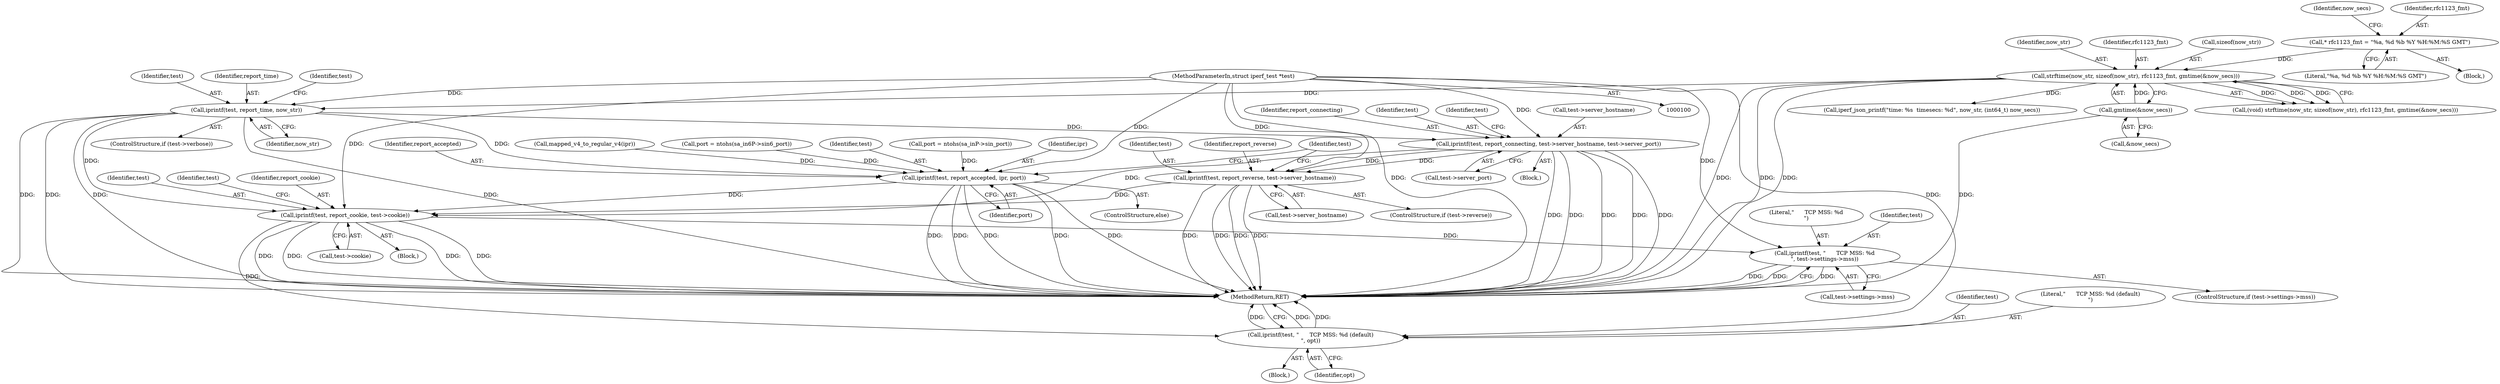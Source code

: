 digraph "0_iperf_91f2fa59e8ed80dfbf400add0164ee0e508e412a_49@pointer" {
"1000152" [label="(Call,iprintf(test, report_time, now_str))"];
"1000101" [label="(MethodParameterIn,struct iperf_test *test)"];
"1000124" [label="(Call,strftime(now_str, sizeof(now_str), rfc1123_fmt, gmtime(&now_secs)))"];
"1000105" [label="(Call,* rfc1123_fmt = \"%a, %d %b %Y %H:%M:%S GMT\")"];
"1000129" [label="(Call,gmtime(&now_secs))"];
"1000184" [label="(Call,iprintf(test, report_connecting, test->server_hostname, test->server_port))"];
"1000197" [label="(Call,iprintf(test, report_reverse, test->server_hostname))"];
"1000360" [label="(Call,iprintf(test, report_cookie, test->cookie))"];
"1000381" [label="(Call,iprintf(test, \"      TCP MSS: %d\n\", test->settings->mss))"];
"1000405" [label="(Call,iprintf(test, \"      TCP MSS: %d (default)\n\", opt))"];
"1000289" [label="(Call,iprintf(test, report_accepted, ipr, port))"];
"1000363" [label="(Call,test->cookie)"];
"1000125" [label="(Identifier,now_str)"];
"1000129" [label="(Call,gmtime(&now_secs))"];
"1000154" [label="(Identifier,report_time)"];
"1000291" [label="(Identifier,report_accepted)"];
"1000148" [label="(ControlStructure,if (test->verbose))"];
"1000117" [label="(Identifier,now_secs)"];
"1000159" [label="(Identifier,test)"];
"1000155" [label="(Identifier,now_str)"];
"1000384" [label="(Call,test->settings->mss)"];
"1000271" [label="(Call,mapped_v4_to_regular_v4(ipr))"];
"1000102" [label="(Block,)"];
"1000128" [label="(Identifier,rfc1123_fmt)"];
"1000190" [label="(Call,test->server_port)"];
"1000390" [label="(Block,)"];
"1000265" [label="(Call,port = ntohs(sa_in6P->sin6_port))"];
"1000382" [label="(Identifier,test)"];
"1000187" [label="(Call,test->server_hostname)"];
"1000408" [label="(Identifier,opt)"];
"1000405" [label="(Call,iprintf(test, \"      TCP MSS: %d (default)\n\", opt))"];
"1000360" [label="(Call,iprintf(test, report_cookie, test->cookie))"];
"1000130" [label="(Call,&now_secs)"];
"1000290" [label="(Identifier,test)"];
"1000288" [label="(ControlStructure,else)"];
"1000183" [label="(Block,)"];
"1000122" [label="(Call,(void) strftime(now_str, sizeof(now_str), rfc1123_fmt, gmtime(&now_secs)))"];
"1000296" [label="(Identifier,test)"];
"1000152" [label="(Call,iprintf(test, report_time, now_str))"];
"1000409" [label="(MethodReturn,RET)"];
"1000153" [label="(Identifier,test)"];
"1000124" [label="(Call,strftime(now_str, sizeof(now_str), rfc1123_fmt, gmtime(&now_secs)))"];
"1000289" [label="(Call,iprintf(test, report_accepted, ipr, port))"];
"1000406" [label="(Identifier,test)"];
"1000242" [label="(Call,port = ntohs(sa_inP->sin_port))"];
"1000197" [label="(Call,iprintf(test, report_reverse, test->server_hostname))"];
"1000186" [label="(Identifier,report_connecting)"];
"1000407" [label="(Literal,\"      TCP MSS: %d (default)\n\")"];
"1000185" [label="(Identifier,test)"];
"1000199" [label="(Identifier,report_reverse)"];
"1000293" [label="(Identifier,port)"];
"1000359" [label="(Block,)"];
"1000198" [label="(Identifier,test)"];
"1000200" [label="(Call,test->server_hostname)"];
"1000292" [label="(Identifier,ipr)"];
"1000361" [label="(Identifier,test)"];
"1000107" [label="(Literal,\"%a, %d %b %Y %H:%M:%S GMT\")"];
"1000195" [label="(Identifier,test)"];
"1000370" [label="(Identifier,test)"];
"1000141" [label="(Call,iperf_json_printf(\"time: %s  timesecs: %d\", now_str, (int64_t) now_secs))"];
"1000375" [label="(ControlStructure,if (test->settings->mss))"];
"1000362" [label="(Identifier,report_cookie)"];
"1000381" [label="(Call,iprintf(test, \"      TCP MSS: %d\n\", test->settings->mss))"];
"1000383" [label="(Literal,\"      TCP MSS: %d\n\")"];
"1000105" [label="(Call,* rfc1123_fmt = \"%a, %d %b %Y %H:%M:%S GMT\")"];
"1000193" [label="(ControlStructure,if (test->reverse))"];
"1000106" [label="(Identifier,rfc1123_fmt)"];
"1000126" [label="(Call,sizeof(now_str))"];
"1000184" [label="(Call,iprintf(test, report_connecting, test->server_hostname, test->server_port))"];
"1000101" [label="(MethodParameterIn,struct iperf_test *test)"];
"1000152" -> "1000148"  [label="AST: "];
"1000152" -> "1000155"  [label="CFG: "];
"1000153" -> "1000152"  [label="AST: "];
"1000154" -> "1000152"  [label="AST: "];
"1000155" -> "1000152"  [label="AST: "];
"1000159" -> "1000152"  [label="CFG: "];
"1000152" -> "1000409"  [label="DDG: "];
"1000152" -> "1000409"  [label="DDG: "];
"1000152" -> "1000409"  [label="DDG: "];
"1000152" -> "1000409"  [label="DDG: "];
"1000101" -> "1000152"  [label="DDG: "];
"1000124" -> "1000152"  [label="DDG: "];
"1000152" -> "1000184"  [label="DDG: "];
"1000152" -> "1000289"  [label="DDG: "];
"1000152" -> "1000360"  [label="DDG: "];
"1000101" -> "1000100"  [label="AST: "];
"1000101" -> "1000409"  [label="DDG: "];
"1000101" -> "1000184"  [label="DDG: "];
"1000101" -> "1000197"  [label="DDG: "];
"1000101" -> "1000289"  [label="DDG: "];
"1000101" -> "1000360"  [label="DDG: "];
"1000101" -> "1000381"  [label="DDG: "];
"1000101" -> "1000405"  [label="DDG: "];
"1000124" -> "1000122"  [label="AST: "];
"1000124" -> "1000129"  [label="CFG: "];
"1000125" -> "1000124"  [label="AST: "];
"1000126" -> "1000124"  [label="AST: "];
"1000128" -> "1000124"  [label="AST: "];
"1000129" -> "1000124"  [label="AST: "];
"1000122" -> "1000124"  [label="CFG: "];
"1000124" -> "1000409"  [label="DDG: "];
"1000124" -> "1000409"  [label="DDG: "];
"1000124" -> "1000409"  [label="DDG: "];
"1000124" -> "1000122"  [label="DDG: "];
"1000124" -> "1000122"  [label="DDG: "];
"1000124" -> "1000122"  [label="DDG: "];
"1000105" -> "1000124"  [label="DDG: "];
"1000129" -> "1000124"  [label="DDG: "];
"1000124" -> "1000141"  [label="DDG: "];
"1000105" -> "1000102"  [label="AST: "];
"1000105" -> "1000107"  [label="CFG: "];
"1000106" -> "1000105"  [label="AST: "];
"1000107" -> "1000105"  [label="AST: "];
"1000117" -> "1000105"  [label="CFG: "];
"1000129" -> "1000130"  [label="CFG: "];
"1000130" -> "1000129"  [label="AST: "];
"1000129" -> "1000409"  [label="DDG: "];
"1000184" -> "1000183"  [label="AST: "];
"1000184" -> "1000190"  [label="CFG: "];
"1000185" -> "1000184"  [label="AST: "];
"1000186" -> "1000184"  [label="AST: "];
"1000187" -> "1000184"  [label="AST: "];
"1000190" -> "1000184"  [label="AST: "];
"1000195" -> "1000184"  [label="CFG: "];
"1000184" -> "1000409"  [label="DDG: "];
"1000184" -> "1000409"  [label="DDG: "];
"1000184" -> "1000409"  [label="DDG: "];
"1000184" -> "1000409"  [label="DDG: "];
"1000184" -> "1000409"  [label="DDG: "];
"1000184" -> "1000197"  [label="DDG: "];
"1000184" -> "1000197"  [label="DDG: "];
"1000184" -> "1000360"  [label="DDG: "];
"1000197" -> "1000193"  [label="AST: "];
"1000197" -> "1000200"  [label="CFG: "];
"1000198" -> "1000197"  [label="AST: "];
"1000199" -> "1000197"  [label="AST: "];
"1000200" -> "1000197"  [label="AST: "];
"1000296" -> "1000197"  [label="CFG: "];
"1000197" -> "1000409"  [label="DDG: "];
"1000197" -> "1000409"  [label="DDG: "];
"1000197" -> "1000409"  [label="DDG: "];
"1000197" -> "1000409"  [label="DDG: "];
"1000197" -> "1000360"  [label="DDG: "];
"1000360" -> "1000359"  [label="AST: "];
"1000360" -> "1000363"  [label="CFG: "];
"1000361" -> "1000360"  [label="AST: "];
"1000362" -> "1000360"  [label="AST: "];
"1000363" -> "1000360"  [label="AST: "];
"1000370" -> "1000360"  [label="CFG: "];
"1000360" -> "1000409"  [label="DDG: "];
"1000360" -> "1000409"  [label="DDG: "];
"1000360" -> "1000409"  [label="DDG: "];
"1000360" -> "1000409"  [label="DDG: "];
"1000289" -> "1000360"  [label="DDG: "];
"1000360" -> "1000381"  [label="DDG: "];
"1000360" -> "1000405"  [label="DDG: "];
"1000381" -> "1000375"  [label="AST: "];
"1000381" -> "1000384"  [label="CFG: "];
"1000382" -> "1000381"  [label="AST: "];
"1000383" -> "1000381"  [label="AST: "];
"1000384" -> "1000381"  [label="AST: "];
"1000409" -> "1000381"  [label="CFG: "];
"1000381" -> "1000409"  [label="DDG: "];
"1000381" -> "1000409"  [label="DDG: "];
"1000381" -> "1000409"  [label="DDG: "];
"1000405" -> "1000390"  [label="AST: "];
"1000405" -> "1000408"  [label="CFG: "];
"1000406" -> "1000405"  [label="AST: "];
"1000407" -> "1000405"  [label="AST: "];
"1000408" -> "1000405"  [label="AST: "];
"1000409" -> "1000405"  [label="CFG: "];
"1000405" -> "1000409"  [label="DDG: "];
"1000405" -> "1000409"  [label="DDG: "];
"1000405" -> "1000409"  [label="DDG: "];
"1000289" -> "1000288"  [label="AST: "];
"1000289" -> "1000293"  [label="CFG: "];
"1000290" -> "1000289"  [label="AST: "];
"1000291" -> "1000289"  [label="AST: "];
"1000292" -> "1000289"  [label="AST: "];
"1000293" -> "1000289"  [label="AST: "];
"1000296" -> "1000289"  [label="CFG: "];
"1000289" -> "1000409"  [label="DDG: "];
"1000289" -> "1000409"  [label="DDG: "];
"1000289" -> "1000409"  [label="DDG: "];
"1000289" -> "1000409"  [label="DDG: "];
"1000289" -> "1000409"  [label="DDG: "];
"1000271" -> "1000289"  [label="DDG: "];
"1000265" -> "1000289"  [label="DDG: "];
"1000242" -> "1000289"  [label="DDG: "];
}

